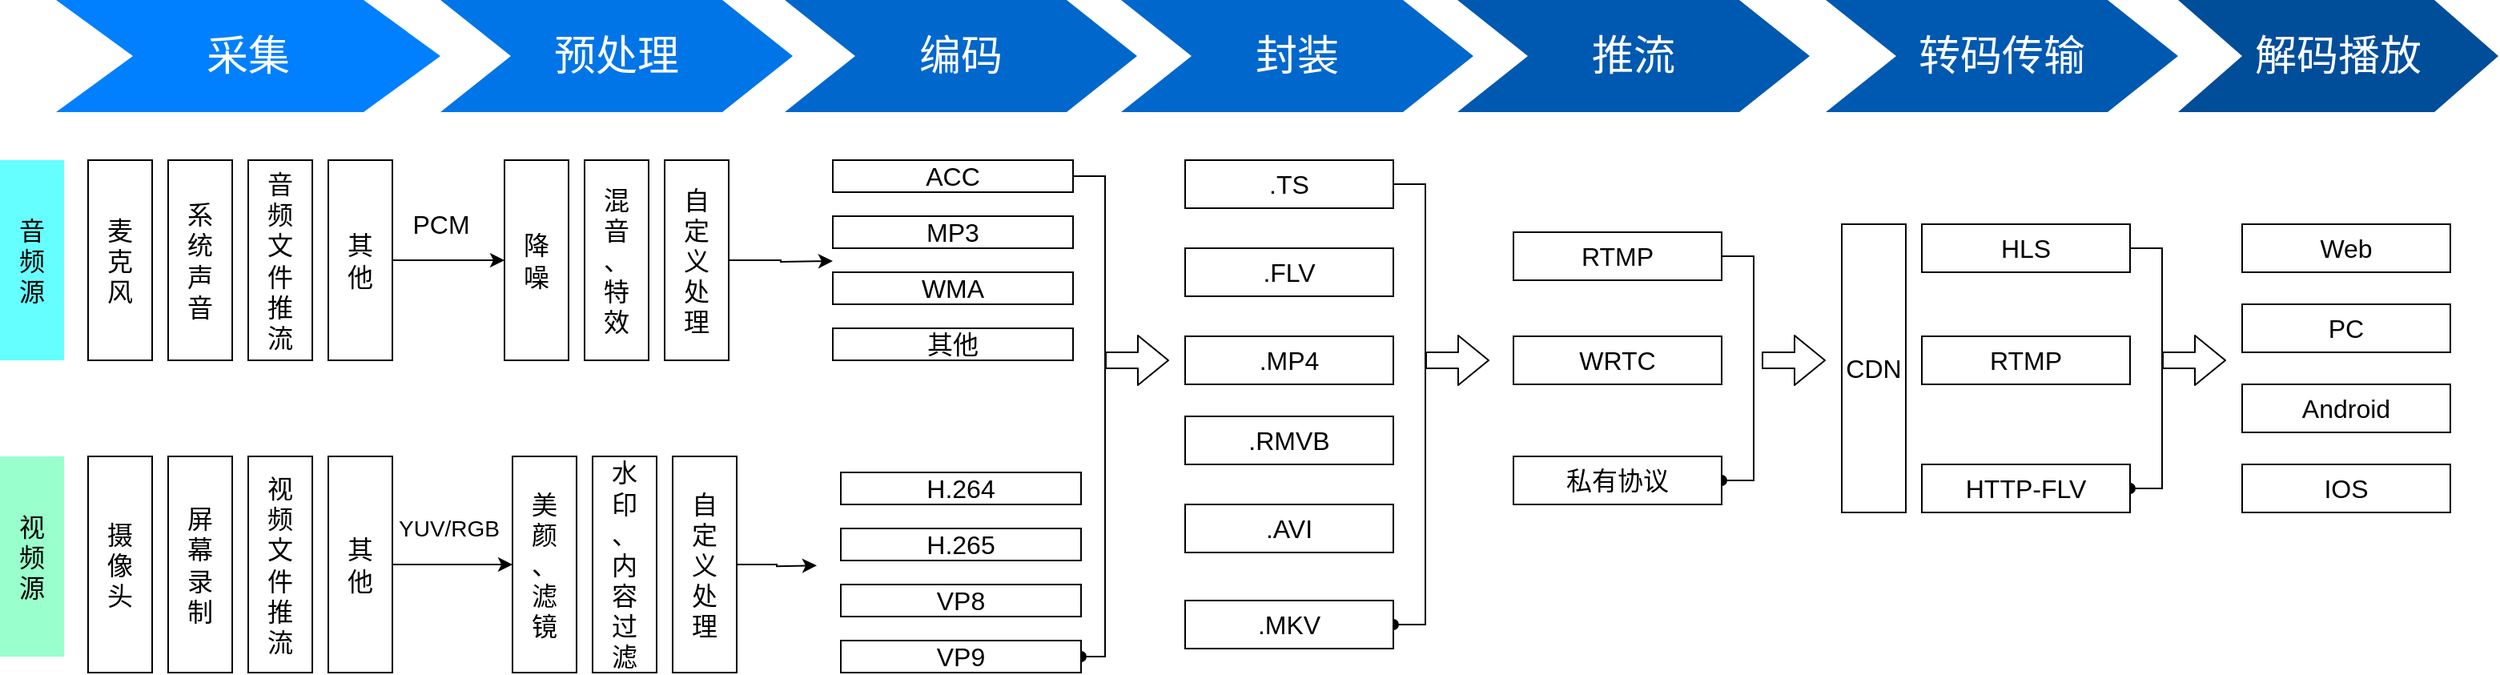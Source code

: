 <mxfile version="14.1.4" type="github">
  <diagram name="Page-1" id="d9b1e647-80fa-b4a2-5024-87a742678bcc">
    <mxGraphModel dx="1757" dy="1194" grid="1" gridSize="10" guides="1" tooltips="1" connect="1" arrows="1" fold="1" page="1" pageScale="1" pageWidth="1100" pageHeight="850" background="#ffffff" math="0" shadow="0">
      <root>
        <mxCell id="0" />
        <mxCell id="1" parent="0" />
        <mxCell id="57fe6abec08f04cb-1" value="采集" style="shape=step;whiteSpace=wrap;html=1;fontSize=26;fillColor=#0080FF;fontColor=#FFFFFF;strokeColor=none;" parent="1" vertex="1">
          <mxGeometry x="45" y="190" width="240" height="70" as="geometry" />
        </mxCell>
        <mxCell id="57fe6abec08f04cb-2" value="预处理" style="shape=step;whiteSpace=wrap;html=1;fontSize=26;fillColor=#0075E8;fontColor=#FFFFFF;strokeColor=none;" parent="1" vertex="1">
          <mxGeometry x="285" y="190" width="220" height="70" as="geometry" />
        </mxCell>
        <mxCell id="57fe6abec08f04cb-3" value="编码" style="shape=step;whiteSpace=wrap;html=1;fontSize=26;fillColor=#0067CC;fontColor=#FFFFFF;strokeColor=none;" parent="1" vertex="1">
          <mxGeometry x="500" y="190" width="220" height="70" as="geometry" />
        </mxCell>
        <mxCell id="57fe6abec08f04cb-5" value="推流" style="shape=step;whiteSpace=wrap;html=1;fontSize=26;fillColor=#0059B0;fontColor=#FFFFFF;strokeColor=none;" parent="1" vertex="1">
          <mxGeometry x="920" y="190" width="220" height="70" as="geometry" />
        </mxCell>
        <mxCell id="57fe6abec08f04cb-6" value="解码播放" style="shape=step;whiteSpace=wrap;html=1;fontSize=26;fillColor=#004D99;fontColor=#FFFFFF;strokeColor=none;" parent="1" vertex="1">
          <mxGeometry x="1370" y="190" width="200" height="70" as="geometry" />
        </mxCell>
        <mxCell id="2hSDwxN0aHRVcDErsbqg-3" value="摄&lt;br style=&quot;font-size: 16px;&quot;&gt;像&lt;br style=&quot;font-size: 16px;&quot;&gt;头" style="rounded=0;whiteSpace=wrap;html=1;horizontal=1;fontSize=16;" vertex="1" parent="1">
          <mxGeometry x="65" y="475" width="40" height="135" as="geometry" />
        </mxCell>
        <mxCell id="2hSDwxN0aHRVcDErsbqg-4" value="屏&lt;br style=&quot;font-size: 16px;&quot;&gt;幕&lt;br style=&quot;font-size: 16px;&quot;&gt;录&lt;br style=&quot;font-size: 16px;&quot;&gt;制" style="rounded=0;whiteSpace=wrap;html=1;horizontal=1;fontSize=16;" vertex="1" parent="1">
          <mxGeometry x="115" y="475" width="40" height="135" as="geometry" />
        </mxCell>
        <mxCell id="2hSDwxN0aHRVcDErsbqg-5" value="视&lt;br style=&quot;font-size: 16px;&quot;&gt;频&lt;br style=&quot;font-size: 16px;&quot;&gt;文&lt;br style=&quot;font-size: 16px;&quot;&gt;件&lt;br style=&quot;font-size: 16px;&quot;&gt;推&lt;br style=&quot;font-size: 16px;&quot;&gt;流" style="rounded=0;whiteSpace=wrap;html=1;horizontal=1;fontSize=16;" vertex="1" parent="1">
          <mxGeometry x="165" y="475" width="40" height="135" as="geometry" />
        </mxCell>
        <mxCell id="2hSDwxN0aHRVcDErsbqg-30" style="edgeStyle=orthogonalEdgeStyle;rounded=0;orthogonalLoop=1;jettySize=auto;html=1;entryX=0;entryY=0.5;entryDx=0;entryDy=0;fontSize=16;" edge="1" parent="1" source="2hSDwxN0aHRVcDErsbqg-6" target="2hSDwxN0aHRVcDErsbqg-23">
          <mxGeometry relative="1" as="geometry" />
        </mxCell>
        <mxCell id="2hSDwxN0aHRVcDErsbqg-6" value="其&lt;br style=&quot;font-size: 16px;&quot;&gt;他" style="rounded=0;whiteSpace=wrap;html=1;horizontal=1;fontSize=16;" vertex="1" parent="1">
          <mxGeometry x="215" y="475" width="40" height="135" as="geometry" />
        </mxCell>
        <mxCell id="2hSDwxN0aHRVcDErsbqg-9" value="麦&lt;br style=&quot;font-size: 16px;&quot;&gt;克&lt;br style=&quot;font-size: 16px;&quot;&gt;风" style="rounded=0;whiteSpace=wrap;html=1;horizontal=1;fontSize=16;" vertex="1" parent="1">
          <mxGeometry x="65" y="290" width="40" height="125" as="geometry" />
        </mxCell>
        <mxCell id="2hSDwxN0aHRVcDErsbqg-10" value="系&lt;br style=&quot;font-size: 16px;&quot;&gt;统&lt;br style=&quot;font-size: 16px;&quot;&gt;声&lt;br style=&quot;font-size: 16px;&quot;&gt;音" style="rounded=0;whiteSpace=wrap;html=1;horizontal=1;fontSize=16;" vertex="1" parent="1">
          <mxGeometry x="115" y="290" width="40" height="125" as="geometry" />
        </mxCell>
        <mxCell id="2hSDwxN0aHRVcDErsbqg-11" value="音&lt;br style=&quot;font-size: 16px;&quot;&gt;频&lt;br style=&quot;font-size: 16px;&quot;&gt;文&lt;br style=&quot;font-size: 16px;&quot;&gt;件&lt;br style=&quot;font-size: 16px;&quot;&gt;推&lt;br style=&quot;font-size: 16px;&quot;&gt;流" style="rounded=0;whiteSpace=wrap;html=1;horizontal=1;fontSize=16;" vertex="1" parent="1">
          <mxGeometry x="165" y="290" width="40" height="125" as="geometry" />
        </mxCell>
        <mxCell id="2hSDwxN0aHRVcDErsbqg-28" style="edgeStyle=orthogonalEdgeStyle;rounded=0;orthogonalLoop=1;jettySize=auto;html=1;exitX=1;exitY=0.5;exitDx=0;exitDy=0;entryX=0;entryY=0.5;entryDx=0;entryDy=0;fontSize=16;" edge="1" parent="1" source="2hSDwxN0aHRVcDErsbqg-12" target="2hSDwxN0aHRVcDErsbqg-14">
          <mxGeometry relative="1" as="geometry" />
        </mxCell>
        <mxCell id="2hSDwxN0aHRVcDErsbqg-12" value="其&lt;br style=&quot;font-size: 16px;&quot;&gt;他" style="rounded=0;whiteSpace=wrap;html=1;horizontal=1;fontSize=16;" vertex="1" parent="1">
          <mxGeometry x="215" y="290" width="40" height="125" as="geometry" />
        </mxCell>
        <mxCell id="2hSDwxN0aHRVcDErsbqg-14" value="降&lt;br style=&quot;font-size: 16px;&quot;&gt;噪" style="rounded=0;whiteSpace=wrap;html=1;horizontal=1;fontSize=16;" vertex="1" parent="1">
          <mxGeometry x="325" y="290" width="40" height="125" as="geometry" />
        </mxCell>
        <mxCell id="2hSDwxN0aHRVcDErsbqg-15" value="混&lt;br style=&quot;font-size: 16px;&quot;&gt;音&lt;br style=&quot;font-size: 16px;&quot;&gt;、&lt;br style=&quot;font-size: 16px;&quot;&gt;特&lt;br style=&quot;font-size: 16px;&quot;&gt;效&lt;br style=&quot;font-size: 16px;&quot;&gt;" style="rounded=0;whiteSpace=wrap;html=1;horizontal=1;fontSize=16;" vertex="1" parent="1">
          <mxGeometry x="375" y="290" width="40" height="125" as="geometry" />
        </mxCell>
        <mxCell id="2hSDwxN0aHRVcDErsbqg-48" style="edgeStyle=orthogonalEdgeStyle;rounded=0;orthogonalLoop=1;jettySize=auto;html=1;exitX=1;exitY=0.5;exitDx=0;exitDy=0;fontColor=#000000;fontSize=16;" edge="1" parent="1" source="2hSDwxN0aHRVcDErsbqg-16">
          <mxGeometry relative="1" as="geometry">
            <mxPoint x="530" y="353" as="targetPoint" />
          </mxGeometry>
        </mxCell>
        <mxCell id="2hSDwxN0aHRVcDErsbqg-16" value="自&lt;br style=&quot;font-size: 16px;&quot;&gt;定&lt;br style=&quot;font-size: 16px;&quot;&gt;义&lt;br style=&quot;font-size: 16px;&quot;&gt;处&lt;br style=&quot;font-size: 16px;&quot;&gt;理" style="rounded=0;whiteSpace=wrap;html=1;horizontal=1;fontSize=16;" vertex="1" parent="1">
          <mxGeometry x="425" y="290" width="40" height="125" as="geometry" />
        </mxCell>
        <mxCell id="2hSDwxN0aHRVcDErsbqg-23" value="美&lt;br style=&quot;font-size: 16px;&quot;&gt;颜&lt;br style=&quot;font-size: 16px;&quot;&gt;、&lt;br style=&quot;font-size: 16px;&quot;&gt;滤&lt;br style=&quot;font-size: 16px;&quot;&gt;镜" style="rounded=0;whiteSpace=wrap;html=1;horizontal=1;fontSize=16;" vertex="1" parent="1">
          <mxGeometry x="330" y="475" width="40" height="135" as="geometry" />
        </mxCell>
        <mxCell id="2hSDwxN0aHRVcDErsbqg-24" value="水&lt;br style=&quot;font-size: 16px;&quot;&gt;印&lt;br style=&quot;font-size: 16px;&quot;&gt;、&lt;br style=&quot;font-size: 16px;&quot;&gt;内&lt;br style=&quot;font-size: 16px;&quot;&gt;容&lt;br style=&quot;font-size: 16px;&quot;&gt;过&lt;br style=&quot;font-size: 16px;&quot;&gt;滤" style="rounded=0;whiteSpace=wrap;html=1;horizontal=1;fontSize=16;" vertex="1" parent="1">
          <mxGeometry x="380" y="475" width="40" height="135" as="geometry" />
        </mxCell>
        <mxCell id="2hSDwxN0aHRVcDErsbqg-86" style="edgeStyle=orthogonalEdgeStyle;rounded=0;orthogonalLoop=1;jettySize=auto;html=1;exitX=1;exitY=0.5;exitDx=0;exitDy=0;endArrow=classic;endFill=1;fontSize=14;fontColor=#000000;" edge="1" parent="1" source="2hSDwxN0aHRVcDErsbqg-25">
          <mxGeometry relative="1" as="geometry">
            <mxPoint x="520" y="543.143" as="targetPoint" />
          </mxGeometry>
        </mxCell>
        <mxCell id="2hSDwxN0aHRVcDErsbqg-25" value="自&lt;br style=&quot;font-size: 16px;&quot;&gt;定&lt;br style=&quot;font-size: 16px;&quot;&gt;义&lt;br style=&quot;font-size: 16px;&quot;&gt;处&lt;br style=&quot;font-size: 16px;&quot;&gt;理" style="rounded=0;whiteSpace=wrap;html=1;horizontal=1;fontSize=16;" vertex="1" parent="1">
          <mxGeometry x="430" y="475" width="40" height="135" as="geometry" />
        </mxCell>
        <mxCell id="2hSDwxN0aHRVcDErsbqg-29" value="PCM" style="text;html=1;align=center;verticalAlign=middle;resizable=0;points=[];autosize=1;fontSize=16;" vertex="1" parent="1">
          <mxGeometry x="260" y="320" width="50" height="20" as="geometry" />
        </mxCell>
        <mxCell id="2hSDwxN0aHRVcDErsbqg-31" value="YUV/RGB" style="text;html=1;align=center;verticalAlign=middle;resizable=0;points=[];autosize=1;fontSize=14;" vertex="1" parent="1">
          <mxGeometry x="250" y="510" width="80" height="20" as="geometry" />
        </mxCell>
        <mxCell id="2hSDwxN0aHRVcDErsbqg-32" value="封装" style="shape=step;whiteSpace=wrap;html=1;fontSize=26;fillColor=#0067CC;fontColor=#FFFFFF;strokeColor=none;" vertex="1" parent="1">
          <mxGeometry x="710" y="190" width="220" height="70" as="geometry" />
        </mxCell>
        <mxCell id="2hSDwxN0aHRVcDErsbqg-34" value="音&lt;br style=&quot;font-size: 16px;&quot;&gt;频&lt;br style=&quot;font-size: 16px;&quot;&gt;源" style="rounded=0;whiteSpace=wrap;html=1;horizontal=1;strokeColor=none;fillColor=#66FFFF;fontSize=16;" vertex="1" parent="1">
          <mxGeometry x="10" y="290" width="40" height="125" as="geometry" />
        </mxCell>
        <mxCell id="2hSDwxN0aHRVcDErsbqg-35" value="视&lt;br style=&quot;font-size: 16px;&quot;&gt;频&lt;br style=&quot;font-size: 16px;&quot;&gt;源" style="rounded=0;whiteSpace=wrap;html=1;horizontal=1;fillColor=#99FFCC;strokeColor=none;fontSize=16;" vertex="1" parent="1">
          <mxGeometry x="10" y="475" width="40" height="125" as="geometry" />
        </mxCell>
        <mxCell id="2hSDwxN0aHRVcDErsbqg-85" style="edgeStyle=orthogonalEdgeStyle;rounded=0;orthogonalLoop=1;jettySize=auto;html=1;exitX=1;exitY=0.5;exitDx=0;exitDy=0;entryX=1;entryY=0.5;entryDx=0;entryDy=0;endArrow=oval;endFill=1;fontSize=14;fontColor=#000000;" edge="1" parent="1" source="2hSDwxN0aHRVcDErsbqg-36" target="2hSDwxN0aHRVcDErsbqg-47">
          <mxGeometry relative="1" as="geometry">
            <Array as="points">
              <mxPoint x="700" y="300" />
              <mxPoint x="700" y="600" />
            </Array>
          </mxGeometry>
        </mxCell>
        <mxCell id="2hSDwxN0aHRVcDErsbqg-36" value="ACC" style="rounded=0;whiteSpace=wrap;html=1;strokeColor=#000000;fontColor=#000000;fontSize=16;" vertex="1" parent="1">
          <mxGeometry x="530" y="290" width="150" height="20" as="geometry" />
        </mxCell>
        <mxCell id="2hSDwxN0aHRVcDErsbqg-37" value="MP3" style="rounded=0;whiteSpace=wrap;html=1;strokeColor=#000000;fontColor=#000000;fontSize=16;" vertex="1" parent="1">
          <mxGeometry x="530" y="325" width="150" height="20" as="geometry" />
        </mxCell>
        <mxCell id="2hSDwxN0aHRVcDErsbqg-38" value="WMA" style="rounded=0;whiteSpace=wrap;html=1;strokeColor=#000000;fontColor=#000000;fontSize=16;" vertex="1" parent="1">
          <mxGeometry x="530" y="360" width="150" height="20" as="geometry" />
        </mxCell>
        <mxCell id="2hSDwxN0aHRVcDErsbqg-43" value="其他" style="rounded=0;whiteSpace=wrap;html=1;strokeColor=#000000;fontColor=#000000;fontSize=16;" vertex="1" parent="1">
          <mxGeometry x="530" y="395" width="150" height="20" as="geometry" />
        </mxCell>
        <mxCell id="2hSDwxN0aHRVcDErsbqg-44" value="H.264" style="rounded=0;whiteSpace=wrap;html=1;strokeColor=#000000;fontColor=#000000;fontSize=16;" vertex="1" parent="1">
          <mxGeometry x="535" y="485" width="150" height="20" as="geometry" />
        </mxCell>
        <mxCell id="2hSDwxN0aHRVcDErsbqg-45" value="H.265" style="rounded=0;whiteSpace=wrap;html=1;strokeColor=#000000;fontColor=#000000;fontSize=16;" vertex="1" parent="1">
          <mxGeometry x="535" y="520" width="150" height="20" as="geometry" />
        </mxCell>
        <mxCell id="2hSDwxN0aHRVcDErsbqg-46" value="VP8" style="rounded=0;whiteSpace=wrap;html=1;strokeColor=#000000;fontColor=#000000;fontSize=16;" vertex="1" parent="1">
          <mxGeometry x="535" y="555" width="150" height="20" as="geometry" />
        </mxCell>
        <mxCell id="2hSDwxN0aHRVcDErsbqg-47" value="VP9" style="rounded=0;whiteSpace=wrap;html=1;strokeColor=#000000;fontColor=#000000;fontSize=16;" vertex="1" parent="1">
          <mxGeometry x="535" y="590" width="150" height="20" as="geometry" />
        </mxCell>
        <mxCell id="2hSDwxN0aHRVcDErsbqg-60" style="edgeStyle=orthogonalEdgeStyle;rounded=0;orthogonalLoop=1;jettySize=auto;html=1;exitX=1;exitY=0.5;exitDx=0;exitDy=0;entryX=1;entryY=0.5;entryDx=0;entryDy=0;endArrow=oval;endFill=1;fontColor=#000000;fontSize=16;" edge="1" parent="1" source="2hSDwxN0aHRVcDErsbqg-53" target="2hSDwxN0aHRVcDErsbqg-58">
          <mxGeometry relative="1" as="geometry" />
        </mxCell>
        <mxCell id="2hSDwxN0aHRVcDErsbqg-53" value=".TS" style="rounded=0;whiteSpace=wrap;html=1;strokeColor=#000000;fillColor=#ffffff;fontColor=#000000;fontSize=16;" vertex="1" parent="1">
          <mxGeometry x="750" y="290" width="130" height="30" as="geometry" />
        </mxCell>
        <mxCell id="2hSDwxN0aHRVcDErsbqg-54" value=".FLV" style="rounded=0;whiteSpace=wrap;html=1;strokeColor=#000000;fillColor=#ffffff;fontColor=#000000;fontSize=16;" vertex="1" parent="1">
          <mxGeometry x="750" y="345" width="130" height="30" as="geometry" />
        </mxCell>
        <mxCell id="2hSDwxN0aHRVcDErsbqg-55" value=".MP4" style="rounded=0;whiteSpace=wrap;html=1;strokeColor=#000000;fillColor=#ffffff;fontColor=#000000;fontSize=16;" vertex="1" parent="1">
          <mxGeometry x="750" y="400" width="130" height="30" as="geometry" />
        </mxCell>
        <mxCell id="2hSDwxN0aHRVcDErsbqg-56" value=".RMVB" style="rounded=0;whiteSpace=wrap;html=1;strokeColor=#000000;fillColor=#ffffff;fontColor=#000000;fontSize=16;" vertex="1" parent="1">
          <mxGeometry x="750" y="450" width="130" height="30" as="geometry" />
        </mxCell>
        <mxCell id="2hSDwxN0aHRVcDErsbqg-57" value=".AVI" style="rounded=0;whiteSpace=wrap;html=1;strokeColor=#000000;fillColor=#ffffff;fontColor=#000000;fontSize=16;" vertex="1" parent="1">
          <mxGeometry x="750" y="505" width="130" height="30" as="geometry" />
        </mxCell>
        <mxCell id="2hSDwxN0aHRVcDErsbqg-58" value=".MKV" style="rounded=0;whiteSpace=wrap;html=1;strokeColor=#000000;fillColor=#ffffff;fontColor=#000000;fontSize=16;" vertex="1" parent="1">
          <mxGeometry x="750" y="565" width="130" height="30" as="geometry" />
        </mxCell>
        <mxCell id="2hSDwxN0aHRVcDErsbqg-59" value="" style="shape=flexArrow;endArrow=classic;html=1;fontColor=#000000;fontSize=16;" edge="1" parent="1">
          <mxGeometry width="50" height="50" relative="1" as="geometry">
            <mxPoint x="700" y="415" as="sourcePoint" />
            <mxPoint x="740" y="415" as="targetPoint" />
          </mxGeometry>
        </mxCell>
        <mxCell id="2hSDwxN0aHRVcDErsbqg-61" value="" style="shape=flexArrow;endArrow=classic;html=1;fontColor=#000000;fontSize=16;" edge="1" parent="1">
          <mxGeometry width="50" height="50" relative="1" as="geometry">
            <mxPoint x="900" y="415" as="sourcePoint" />
            <mxPoint x="940" y="415" as="targetPoint" />
          </mxGeometry>
        </mxCell>
        <mxCell id="2hSDwxN0aHRVcDErsbqg-66" style="edgeStyle=orthogonalEdgeStyle;rounded=0;orthogonalLoop=1;jettySize=auto;html=1;exitX=1;exitY=0.5;exitDx=0;exitDy=0;entryX=1;entryY=0.5;entryDx=0;entryDy=0;endArrow=oval;endFill=1;fontColor=#000000;fontSize=16;" edge="1" parent="1" source="2hSDwxN0aHRVcDErsbqg-62" target="2hSDwxN0aHRVcDErsbqg-64">
          <mxGeometry relative="1" as="geometry" />
        </mxCell>
        <mxCell id="2hSDwxN0aHRVcDErsbqg-62" value="RTMP" style="rounded=0;whiteSpace=wrap;html=1;strokeColor=#000000;fillColor=#ffffff;fontColor=#000000;fontSize=16;" vertex="1" parent="1">
          <mxGeometry x="955" y="335" width="130" height="30" as="geometry" />
        </mxCell>
        <mxCell id="2hSDwxN0aHRVcDErsbqg-63" value="WRTC" style="rounded=0;whiteSpace=wrap;html=1;strokeColor=#000000;fillColor=#ffffff;fontColor=#000000;fontSize=16;" vertex="1" parent="1">
          <mxGeometry x="955" y="400" width="130" height="30" as="geometry" />
        </mxCell>
        <mxCell id="2hSDwxN0aHRVcDErsbqg-64" value="私有协议" style="rounded=0;whiteSpace=wrap;html=1;strokeColor=#000000;fillColor=#ffffff;fontColor=#000000;fontSize=16;" vertex="1" parent="1">
          <mxGeometry x="955" y="475" width="130" height="30" as="geometry" />
        </mxCell>
        <mxCell id="2hSDwxN0aHRVcDErsbqg-65" value="转码传输" style="shape=step;whiteSpace=wrap;html=1;fontSize=26;fillColor=#0059B0;fontColor=#FFFFFF;strokeColor=none;" vertex="1" parent="1">
          <mxGeometry x="1150" y="190" width="220" height="70" as="geometry" />
        </mxCell>
        <mxCell id="2hSDwxN0aHRVcDErsbqg-68" value="" style="shape=flexArrow;endArrow=classic;html=1;fontColor=#000000;fontSize=16;" edge="1" parent="1">
          <mxGeometry width="50" height="50" relative="1" as="geometry">
            <mxPoint x="1110" y="415" as="sourcePoint" />
            <mxPoint x="1150" y="415" as="targetPoint" />
          </mxGeometry>
        </mxCell>
        <mxCell id="2hSDwxN0aHRVcDErsbqg-70" value="CDN" style="rounded=0;whiteSpace=wrap;html=1;horizontal=1;fontSize=16;" vertex="1" parent="1">
          <mxGeometry x="1160" y="330" width="40" height="180" as="geometry" />
        </mxCell>
        <mxCell id="2hSDwxN0aHRVcDErsbqg-84" style="edgeStyle=orthogonalEdgeStyle;rounded=0;orthogonalLoop=1;jettySize=auto;html=1;exitX=1;exitY=0.5;exitDx=0;exitDy=0;entryX=1;entryY=0.5;entryDx=0;entryDy=0;endArrow=oval;endFill=1;fontColor=#000000;fontSize=16;" edge="1" parent="1" source="2hSDwxN0aHRVcDErsbqg-71" target="2hSDwxN0aHRVcDErsbqg-74">
          <mxGeometry relative="1" as="geometry" />
        </mxCell>
        <mxCell id="2hSDwxN0aHRVcDErsbqg-71" value="HLS" style="rounded=0;whiteSpace=wrap;html=1;strokeColor=#000000;fillColor=#ffffff;fontColor=#000000;fontSize=16;" vertex="1" parent="1">
          <mxGeometry x="1210" y="330" width="130" height="30" as="geometry" />
        </mxCell>
        <mxCell id="2hSDwxN0aHRVcDErsbqg-72" value="RTMP" style="rounded=0;whiteSpace=wrap;html=1;strokeColor=#000000;fillColor=#ffffff;fontColor=#000000;fontSize=16;" vertex="1" parent="1">
          <mxGeometry x="1210" y="400" width="130" height="30" as="geometry" />
        </mxCell>
        <mxCell id="2hSDwxN0aHRVcDErsbqg-74" value="HTTP-FLV" style="rounded=0;whiteSpace=wrap;html=1;strokeColor=#000000;fillColor=#ffffff;fontColor=#000000;fontSize=16;" vertex="1" parent="1">
          <mxGeometry x="1210" y="480" width="130" height="30" as="geometry" />
        </mxCell>
        <mxCell id="2hSDwxN0aHRVcDErsbqg-78" value="IOS" style="rounded=0;whiteSpace=wrap;html=1;strokeColor=#000000;fillColor=#ffffff;fontColor=#000000;fontSize=16;" vertex="1" parent="1">
          <mxGeometry x="1410" y="480" width="130" height="30" as="geometry" />
        </mxCell>
        <mxCell id="2hSDwxN0aHRVcDErsbqg-80" value="Android" style="rounded=0;whiteSpace=wrap;html=1;strokeColor=#000000;fillColor=#ffffff;fontColor=#000000;fontSize=16;" vertex="1" parent="1">
          <mxGeometry x="1410" y="430" width="130" height="30" as="geometry" />
        </mxCell>
        <mxCell id="2hSDwxN0aHRVcDErsbqg-81" value="Web" style="rounded=0;whiteSpace=wrap;html=1;strokeColor=#000000;fillColor=#ffffff;fontColor=#000000;fontSize=16;" vertex="1" parent="1">
          <mxGeometry x="1410" y="330" width="130" height="30" as="geometry" />
        </mxCell>
        <mxCell id="2hSDwxN0aHRVcDErsbqg-82" value="PC" style="rounded=0;whiteSpace=wrap;html=1;strokeColor=#000000;fillColor=#ffffff;fontColor=#000000;fontSize=16;" vertex="1" parent="1">
          <mxGeometry x="1410" y="380" width="130" height="30" as="geometry" />
        </mxCell>
        <mxCell id="2hSDwxN0aHRVcDErsbqg-83" value="" style="shape=flexArrow;endArrow=classic;html=1;fontColor=#000000;fontSize=16;" edge="1" parent="1">
          <mxGeometry width="50" height="50" relative="1" as="geometry">
            <mxPoint x="1360" y="415" as="sourcePoint" />
            <mxPoint x="1400" y="415" as="targetPoint" />
          </mxGeometry>
        </mxCell>
      </root>
    </mxGraphModel>
  </diagram>
</mxfile>
